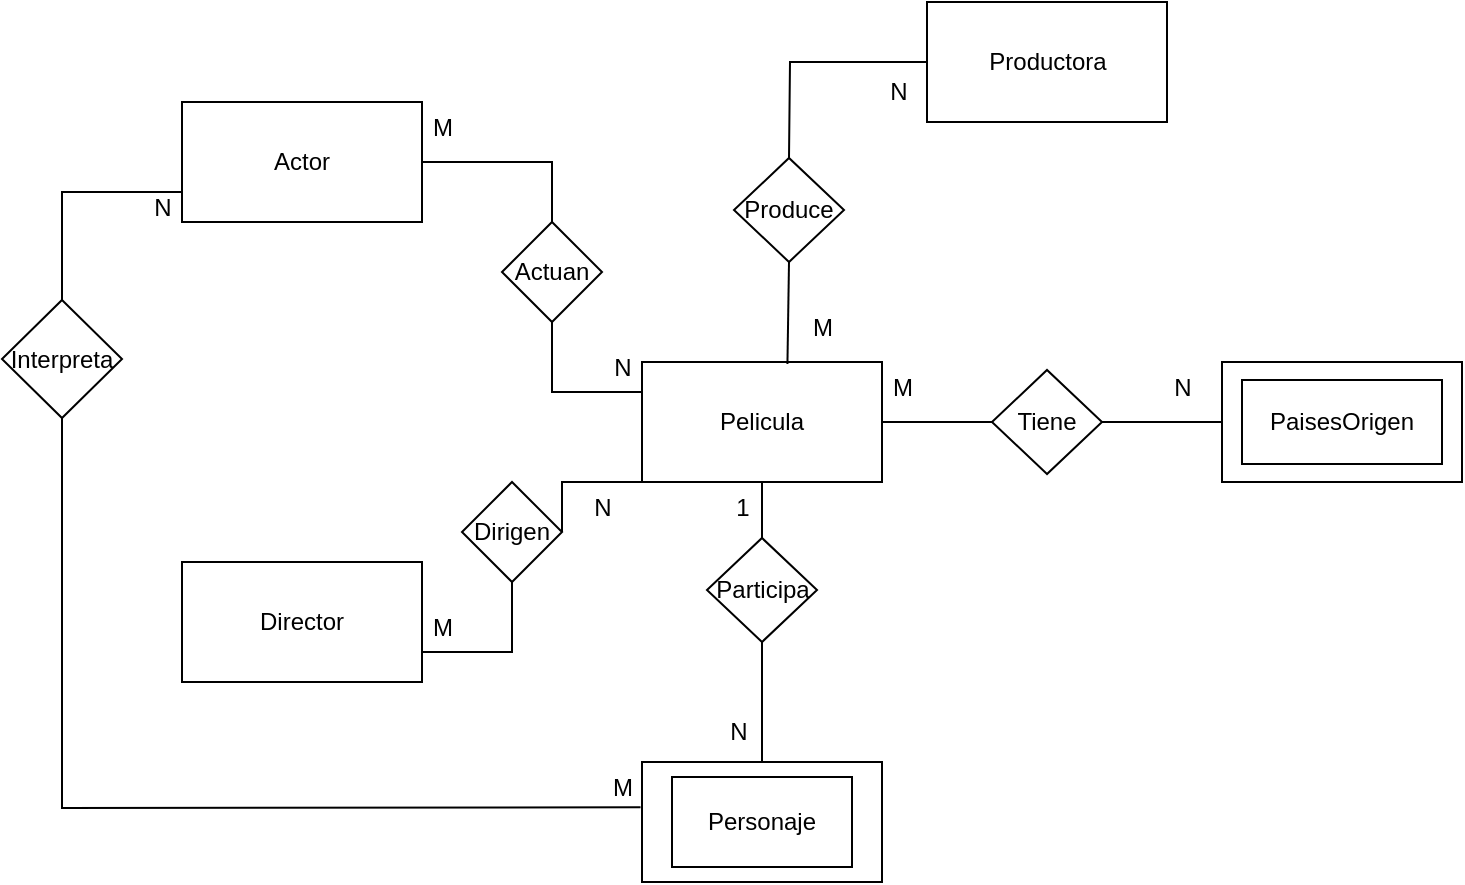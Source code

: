 <mxfile version="21.2.8" type="device">
  <diagram name="Página-1" id="Rmfu328S8soWT-rPCTpH">
    <mxGraphModel dx="1232" dy="717" grid="1" gridSize="10" guides="1" tooltips="1" connect="1" arrows="1" fold="1" page="1" pageScale="1" pageWidth="827" pageHeight="1169" math="0" shadow="0">
      <root>
        <mxCell id="0" />
        <mxCell id="1" parent="0" />
        <mxCell id="VCXPm1a4jD2LLwllTsBJ-1" value="Actor" style="rounded=0;whiteSpace=wrap;html=1;" vertex="1" parent="1">
          <mxGeometry x="110" y="100" width="120" height="60" as="geometry" />
        </mxCell>
        <mxCell id="VCXPm1a4jD2LLwllTsBJ-2" value="Director" style="rounded=0;whiteSpace=wrap;html=1;" vertex="1" parent="1">
          <mxGeometry x="110" y="330" width="120" height="60" as="geometry" />
        </mxCell>
        <mxCell id="VCXPm1a4jD2LLwllTsBJ-3" value="Pelicula" style="rounded=0;whiteSpace=wrap;html=1;" vertex="1" parent="1">
          <mxGeometry x="340" y="230" width="120" height="60" as="geometry" />
        </mxCell>
        <mxCell id="VCXPm1a4jD2LLwllTsBJ-4" value="" style="rounded=0;whiteSpace=wrap;html=1;" vertex="1" parent="1">
          <mxGeometry x="630" y="230" width="120" height="60" as="geometry" />
        </mxCell>
        <mxCell id="VCXPm1a4jD2LLwllTsBJ-5" value="" style="rounded=0;whiteSpace=wrap;html=1;" vertex="1" parent="1">
          <mxGeometry x="340" y="430" width="120" height="60" as="geometry" />
        </mxCell>
        <mxCell id="VCXPm1a4jD2LLwllTsBJ-6" value="Productora" style="rounded=0;whiteSpace=wrap;html=1;" vertex="1" parent="1">
          <mxGeometry x="482.5" y="50" width="120" height="60" as="geometry" />
        </mxCell>
        <mxCell id="VCXPm1a4jD2LLwllTsBJ-8" value="Actuan" style="rhombus;whiteSpace=wrap;html=1;direction=west;" vertex="1" parent="1">
          <mxGeometry x="270" y="160" width="50" height="50" as="geometry" />
        </mxCell>
        <mxCell id="VCXPm1a4jD2LLwllTsBJ-14" value="Dirigen" style="rhombus;whiteSpace=wrap;html=1;direction=west;" vertex="1" parent="1">
          <mxGeometry x="250" y="290" width="50" height="50" as="geometry" />
        </mxCell>
        <mxCell id="VCXPm1a4jD2LLwllTsBJ-17" value="" style="endArrow=none;html=1;rounded=0;exitX=0.5;exitY=1;exitDx=0;exitDy=0;entryX=0.5;entryY=1;entryDx=0;entryDy=0;" edge="1" parent="1" source="VCXPm1a4jD2LLwllTsBJ-27" target="VCXPm1a4jD2LLwllTsBJ-3">
          <mxGeometry width="50" height="50" relative="1" as="geometry">
            <mxPoint x="500" y="398" as="sourcePoint" />
            <mxPoint x="550" y="348" as="targetPoint" />
          </mxGeometry>
        </mxCell>
        <mxCell id="VCXPm1a4jD2LLwllTsBJ-18" value="" style="endArrow=none;html=1;rounded=0;exitX=0.5;exitY=0;exitDx=0;exitDy=0;entryX=0.5;entryY=0;entryDx=0;entryDy=0;" edge="1" parent="1" source="VCXPm1a4jD2LLwllTsBJ-5" target="VCXPm1a4jD2LLwllTsBJ-27">
          <mxGeometry width="50" height="50" relative="1" as="geometry">
            <mxPoint x="390" y="390" as="sourcePoint" />
            <mxPoint x="400" y="400" as="targetPoint" />
          </mxGeometry>
        </mxCell>
        <mxCell id="VCXPm1a4jD2LLwllTsBJ-19" value="" style="endArrow=none;html=1;rounded=0;exitX=1;exitY=0.75;exitDx=0;exitDy=0;entryX=0.5;entryY=0;entryDx=0;entryDy=0;" edge="1" parent="1" source="VCXPm1a4jD2LLwllTsBJ-2" target="VCXPm1a4jD2LLwllTsBJ-14">
          <mxGeometry width="50" height="50" relative="1" as="geometry">
            <mxPoint x="190" y="460" as="sourcePoint" />
            <mxPoint x="240" y="410" as="targetPoint" />
            <Array as="points">
              <mxPoint x="275" y="375" />
            </Array>
          </mxGeometry>
        </mxCell>
        <mxCell id="VCXPm1a4jD2LLwllTsBJ-20" value="" style="endArrow=none;html=1;rounded=0;exitX=0;exitY=0.5;exitDx=0;exitDy=0;entryX=0;entryY=1;entryDx=0;entryDy=0;" edge="1" parent="1" source="VCXPm1a4jD2LLwllTsBJ-14" target="VCXPm1a4jD2LLwllTsBJ-3">
          <mxGeometry width="50" height="50" relative="1" as="geometry">
            <mxPoint x="240" y="385" as="sourcePoint" />
            <mxPoint x="285" y="350" as="targetPoint" />
            <Array as="points">
              <mxPoint x="300" y="290" />
            </Array>
          </mxGeometry>
        </mxCell>
        <mxCell id="VCXPm1a4jD2LLwllTsBJ-21" value="" style="endArrow=none;html=1;rounded=0;exitX=1;exitY=0.5;exitDx=0;exitDy=0;entryX=0.5;entryY=1;entryDx=0;entryDy=0;" edge="1" parent="1" source="VCXPm1a4jD2LLwllTsBJ-1" target="VCXPm1a4jD2LLwllTsBJ-8">
          <mxGeometry width="50" height="50" relative="1" as="geometry">
            <mxPoint x="250" y="170" as="sourcePoint" />
            <mxPoint x="300" y="120" as="targetPoint" />
            <Array as="points">
              <mxPoint x="295" y="130" />
            </Array>
          </mxGeometry>
        </mxCell>
        <mxCell id="VCXPm1a4jD2LLwllTsBJ-22" value="" style="endArrow=none;html=1;rounded=0;exitX=0.5;exitY=0;exitDx=0;exitDy=0;entryX=0;entryY=0.25;entryDx=0;entryDy=0;" edge="1" parent="1" source="VCXPm1a4jD2LLwllTsBJ-8" target="VCXPm1a4jD2LLwllTsBJ-3">
          <mxGeometry width="50" height="50" relative="1" as="geometry">
            <mxPoint x="240" y="140" as="sourcePoint" />
            <mxPoint x="305" y="170" as="targetPoint" />
            <Array as="points">
              <mxPoint x="295" y="245" />
            </Array>
          </mxGeometry>
        </mxCell>
        <mxCell id="VCXPm1a4jD2LLwllTsBJ-23" value="M" style="text;html=1;align=center;verticalAlign=middle;resizable=0;points=[];autosize=1;strokeColor=none;fillColor=none;" vertex="1" parent="1">
          <mxGeometry x="225" y="98" width="30" height="30" as="geometry" />
        </mxCell>
        <mxCell id="VCXPm1a4jD2LLwllTsBJ-24" value="N" style="text;html=1;align=center;verticalAlign=middle;resizable=0;points=[];autosize=1;strokeColor=none;fillColor=none;" vertex="1" parent="1">
          <mxGeometry x="315" y="218" width="30" height="30" as="geometry" />
        </mxCell>
        <mxCell id="VCXPm1a4jD2LLwllTsBJ-25" value="M" style="text;html=1;align=center;verticalAlign=middle;resizable=0;points=[];autosize=1;strokeColor=none;fillColor=none;" vertex="1" parent="1">
          <mxGeometry x="225" y="348" width="30" height="30" as="geometry" />
        </mxCell>
        <mxCell id="VCXPm1a4jD2LLwllTsBJ-26" value="N" style="text;html=1;align=center;verticalAlign=middle;resizable=0;points=[];autosize=1;strokeColor=none;fillColor=none;" vertex="1" parent="1">
          <mxGeometry x="305" y="288" width="30" height="30" as="geometry" />
        </mxCell>
        <mxCell id="VCXPm1a4jD2LLwllTsBJ-27" value="Participa" style="rhombus;whiteSpace=wrap;html=1;direction=west;" vertex="1" parent="1">
          <mxGeometry x="372.5" y="318" width="55" height="52" as="geometry" />
        </mxCell>
        <mxCell id="VCXPm1a4jD2LLwllTsBJ-28" value="Tiene" style="rhombus;whiteSpace=wrap;html=1;direction=west;" vertex="1" parent="1">
          <mxGeometry x="515" y="234" width="55" height="52" as="geometry" />
        </mxCell>
        <mxCell id="VCXPm1a4jD2LLwllTsBJ-34" value="PaisesOrigen" style="rounded=0;whiteSpace=wrap;html=1;" vertex="1" parent="1">
          <mxGeometry x="640" y="239" width="100" height="42" as="geometry" />
        </mxCell>
        <mxCell id="VCXPm1a4jD2LLwllTsBJ-36" value="" style="endArrow=none;html=1;rounded=0;exitX=1;exitY=0.5;exitDx=0;exitDy=0;entryX=1;entryY=0.5;entryDx=0;entryDy=0;" edge="1" parent="1" source="VCXPm1a4jD2LLwllTsBJ-3" target="VCXPm1a4jD2LLwllTsBJ-28">
          <mxGeometry width="50" height="50" relative="1" as="geometry">
            <mxPoint x="580" y="270" as="sourcePoint" />
            <mxPoint x="510" y="290" as="targetPoint" />
          </mxGeometry>
        </mxCell>
        <mxCell id="VCXPm1a4jD2LLwllTsBJ-37" value="Produce" style="rhombus;whiteSpace=wrap;html=1;direction=west;" vertex="1" parent="1">
          <mxGeometry x="386" y="128" width="55" height="52" as="geometry" />
        </mxCell>
        <mxCell id="VCXPm1a4jD2LLwllTsBJ-39" value="" style="endArrow=none;html=1;rounded=0;exitX=0;exitY=0.5;exitDx=0;exitDy=0;entryX=0;entryY=0.5;entryDx=0;entryDy=0;" edge="1" parent="1" source="VCXPm1a4jD2LLwllTsBJ-28" target="VCXPm1a4jD2LLwllTsBJ-4">
          <mxGeometry width="50" height="50" relative="1" as="geometry">
            <mxPoint x="580" y="270" as="sourcePoint" />
            <mxPoint x="640" y="270" as="targetPoint" />
          </mxGeometry>
        </mxCell>
        <mxCell id="VCXPm1a4jD2LLwllTsBJ-40" value="" style="endArrow=none;html=1;rounded=0;exitX=0.5;exitY=1;exitDx=0;exitDy=0;entryX=0;entryY=0.5;entryDx=0;entryDy=0;" edge="1" parent="1" source="VCXPm1a4jD2LLwllTsBJ-37" target="VCXPm1a4jD2LLwllTsBJ-6">
          <mxGeometry width="50" height="50" relative="1" as="geometry">
            <mxPoint x="455" y="140" as="sourcePoint" />
            <mxPoint x="515" y="140" as="targetPoint" />
            <Array as="points">
              <mxPoint x="414" y="80" />
            </Array>
          </mxGeometry>
        </mxCell>
        <mxCell id="VCXPm1a4jD2LLwllTsBJ-41" value="" style="endArrow=none;html=1;rounded=0;exitX=0.5;exitY=0;exitDx=0;exitDy=0;entryX=0.606;entryY=0.017;entryDx=0;entryDy=0;entryPerimeter=0;" edge="1" parent="1" source="VCXPm1a4jD2LLwllTsBJ-37" target="VCXPm1a4jD2LLwllTsBJ-3">
          <mxGeometry width="50" height="50" relative="1" as="geometry">
            <mxPoint x="600" y="290" as="sourcePoint" />
            <mxPoint x="660" y="290" as="targetPoint" />
          </mxGeometry>
        </mxCell>
        <mxCell id="VCXPm1a4jD2LLwllTsBJ-44" value="N" style="text;html=1;align=center;verticalAlign=middle;resizable=0;points=[];autosize=1;strokeColor=none;fillColor=none;" vertex="1" parent="1">
          <mxGeometry x="372.5" y="400" width="30" height="30" as="geometry" />
        </mxCell>
        <mxCell id="VCXPm1a4jD2LLwllTsBJ-45" value="1" style="text;html=1;align=center;verticalAlign=middle;resizable=0;points=[];autosize=1;strokeColor=none;fillColor=none;" vertex="1" parent="1">
          <mxGeometry x="375" y="288" width="30" height="30" as="geometry" />
        </mxCell>
        <mxCell id="VCXPm1a4jD2LLwllTsBJ-46" value="Personaje" style="rounded=0;whiteSpace=wrap;html=1;" vertex="1" parent="1">
          <mxGeometry x="355" y="437.5" width="90" height="45" as="geometry" />
        </mxCell>
        <mxCell id="VCXPm1a4jD2LLwllTsBJ-47" value="N" style="text;html=1;align=center;verticalAlign=middle;resizable=0;points=[];autosize=1;strokeColor=none;fillColor=none;" vertex="1" parent="1">
          <mxGeometry x="452.5" y="80" width="30" height="30" as="geometry" />
        </mxCell>
        <mxCell id="VCXPm1a4jD2LLwllTsBJ-48" value="M" style="text;html=1;align=center;verticalAlign=middle;resizable=0;points=[];autosize=1;strokeColor=none;fillColor=none;" vertex="1" parent="1">
          <mxGeometry x="415" y="198" width="30" height="30" as="geometry" />
        </mxCell>
        <mxCell id="VCXPm1a4jD2LLwllTsBJ-49" value="N" style="text;html=1;align=center;verticalAlign=middle;resizable=0;points=[];autosize=1;strokeColor=none;fillColor=none;" vertex="1" parent="1">
          <mxGeometry x="595" y="228" width="30" height="30" as="geometry" />
        </mxCell>
        <mxCell id="VCXPm1a4jD2LLwllTsBJ-50" value="M" style="text;html=1;align=center;verticalAlign=middle;resizable=0;points=[];autosize=1;strokeColor=none;fillColor=none;" vertex="1" parent="1">
          <mxGeometry x="455" y="228" width="30" height="30" as="geometry" />
        </mxCell>
        <mxCell id="VCXPm1a4jD2LLwllTsBJ-52" value="Interpreta" style="rhombus;whiteSpace=wrap;html=1;" vertex="1" parent="1">
          <mxGeometry x="20" y="199" width="60" height="59" as="geometry" />
        </mxCell>
        <mxCell id="VCXPm1a4jD2LLwllTsBJ-53" value="" style="endArrow=none;html=1;rounded=0;exitX=0;exitY=0.75;exitDx=0;exitDy=0;entryX=0.5;entryY=0;entryDx=0;entryDy=0;" edge="1" parent="1" source="VCXPm1a4jD2LLwllTsBJ-1" target="VCXPm1a4jD2LLwllTsBJ-52">
          <mxGeometry width="50" height="50" relative="1" as="geometry">
            <mxPoint x="240" y="385" as="sourcePoint" />
            <mxPoint x="285" y="350" as="targetPoint" />
            <Array as="points">
              <mxPoint x="50" y="145" />
            </Array>
          </mxGeometry>
        </mxCell>
        <mxCell id="VCXPm1a4jD2LLwllTsBJ-54" value="" style="endArrow=none;html=1;rounded=0;exitX=-0.006;exitY=0.378;exitDx=0;exitDy=0;entryX=0.5;entryY=1;entryDx=0;entryDy=0;exitPerimeter=0;" edge="1" parent="1" source="VCXPm1a4jD2LLwllTsBJ-5" target="VCXPm1a4jD2LLwllTsBJ-52">
          <mxGeometry width="50" height="50" relative="1" as="geometry">
            <mxPoint x="120" y="155" as="sourcePoint" />
            <mxPoint x="60" y="209" as="targetPoint" />
            <Array as="points">
              <mxPoint x="50" y="453" />
            </Array>
          </mxGeometry>
        </mxCell>
        <mxCell id="VCXPm1a4jD2LLwllTsBJ-55" value="N" style="text;html=1;align=center;verticalAlign=middle;resizable=0;points=[];autosize=1;strokeColor=none;fillColor=none;" vertex="1" parent="1">
          <mxGeometry x="85" y="138" width="30" height="30" as="geometry" />
        </mxCell>
        <mxCell id="VCXPm1a4jD2LLwllTsBJ-56" value="M" style="text;html=1;align=center;verticalAlign=middle;resizable=0;points=[];autosize=1;strokeColor=none;fillColor=none;" vertex="1" parent="1">
          <mxGeometry x="315" y="428" width="30" height="30" as="geometry" />
        </mxCell>
      </root>
    </mxGraphModel>
  </diagram>
</mxfile>
